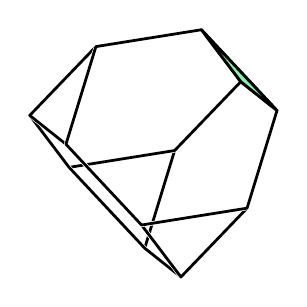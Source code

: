 % polymake for julian
% Fri Jul  6 09:46:38 2018
% unnamed

\begin{tikzpicture}[x  = {(0.9cm,-0.076cm)},
                    y  = {(-0.06cm,0.95cm)},
                    z  = {(-0.44cm,-0.29cm)},
                    scale = 1,
                    color = {lightgray}]


  % DEF POINTS
  \coordinate (v0_unnamed__1) at (1.5, 0.5, -0.5);
  \coordinate (v1_unnamed__1) at (0.5, 1.5, -0.5);
  \coordinate (v2_unnamed__1) at (1.5, -0.5, 0.5);
  \coordinate (v3_unnamed__1) at (0.5, -0.5, 1.5);
  \coordinate (v4_unnamed__1) at (0.5, 0.5, -1.5);
  \coordinate (v5_unnamed__1) at (-0.5, 1.5, 0.5);
  \coordinate (v6_unnamed__1) at (-0.5, 0.5, 1.5);
  \coordinate (v7_unnamed__1) at (0.5, -1.5, 0.5);
  \coordinate (v8_unnamed__1) at (-0.5, -0.5, -1.5);
  \coordinate (v9_unnamed__1) at (-0.5, -1.5, -0.5);
  \coordinate (v10_unnamed__1) at (-1.5, 0.5, 0.5);
  \coordinate (v11_unnamed__1) at (-1.5, -0.5, -0.5);


  % EDGES STYLE
  \definecolor{edgecolor_unnamed__1}{rgb}{ 0,0,0 }
  \tikzstyle{facestyle_unnamed__1} = [fill=none, fill opacity=0.85, preaction={draw=white, line cap=round, line width=1.5 pt}, draw=edgecolor_unnamed__1, line width=1 pt, line cap=round, line join=round]


  % FACES and EDGES and POINTS in the right order
  \draw[facestyle_unnamed__1] (v4_unnamed__1) -- (v1_unnamed__1) -- (v0_unnamed__1) -- (v4_unnamed__1) -- cycle;
  \draw[facestyle_unnamed__1] (v8_unnamed__1) -- (v4_unnamed__1) -- (v0_unnamed__1) -- (v2_unnamed__1) -- (v7_unnamed__1) -- (v9_unnamed__1) -- (v8_unnamed__1) -- cycle;
  \draw[facestyle_unnamed__1] (v9_unnamed__1) -- (v11_unnamed__1) -- (v8_unnamed__1) -- (v9_unnamed__1) -- cycle;
  \draw[facestyle_unnamed__1] (v8_unnamed__1) -- (v11_unnamed__1) -- (v10_unnamed__1) -- (v5_unnamed__1) -- (v1_unnamed__1) -- (v4_unnamed__1) -- (v8_unnamed__1) -- cycle;


  %POINTS


  %FACETS
  \draw[facestyle_unnamed__1] (v10_unnamed__1) -- (v11_unnamed__1) -- (v9_unnamed__1) -- (v7_unnamed__1) -- (v3_unnamed__1) -- (v6_unnamed__1) -- (v10_unnamed__1) -- cycle;


  %POINTS


  %FACETS
  \draw[facestyle_unnamed__1] (v5_unnamed__1) -- (v10_unnamed__1) -- (v6_unnamed__1) -- (v5_unnamed__1) -- cycle;


  %POINTS


  %FACETS
  \draw[facestyle_unnamed__1] (v3_unnamed__1) -- (v7_unnamed__1) -- (v2_unnamed__1) -- (v3_unnamed__1) -- cycle;


  %POINTS


  %FACETS
  \draw[facestyle_unnamed__1] (v1_unnamed__1) -- (v5_unnamed__1) -- (v6_unnamed__1) -- (v3_unnamed__1) -- (v2_unnamed__1) -- (v0_unnamed__1) -- (v1_unnamed__1) -- cycle;


  %POINTS


  %FACETS

  % DEF POINTS
  \coordinate (v0_unnamed__2) at (1.5, 0.5, -0.5);
  \coordinate (v1_unnamed__2) at (0.5, 1.5, -0.5);
  \coordinate (v2_unnamed__2) at (0.5, 0.5, -1.5);


  % EDGES STYLE
  \definecolor{edgecolor_unnamed__2}{rgb}{ 0,0,0 }

  % FACES STYLE
  \definecolor{facetcolor_unnamed__2}{rgb}{ 0.467,0.925,0.62 }

  \tikzstyle{facestyle_unnamed__2} = [fill=facetcolor_unnamed__2, fill opacity=0.85, draw=edgecolor_unnamed__2, line width=1 pt, line cap=round, line join=round]


  % FACES and EDGES and POINTS in the right order
  \draw[facestyle_unnamed__2] (v0_unnamed__2) -- (v2_unnamed__2) -- (v1_unnamed__2) -- (v0_unnamed__2) -- cycle;


  %POINTS


  %FACETS

\end{tikzpicture}
